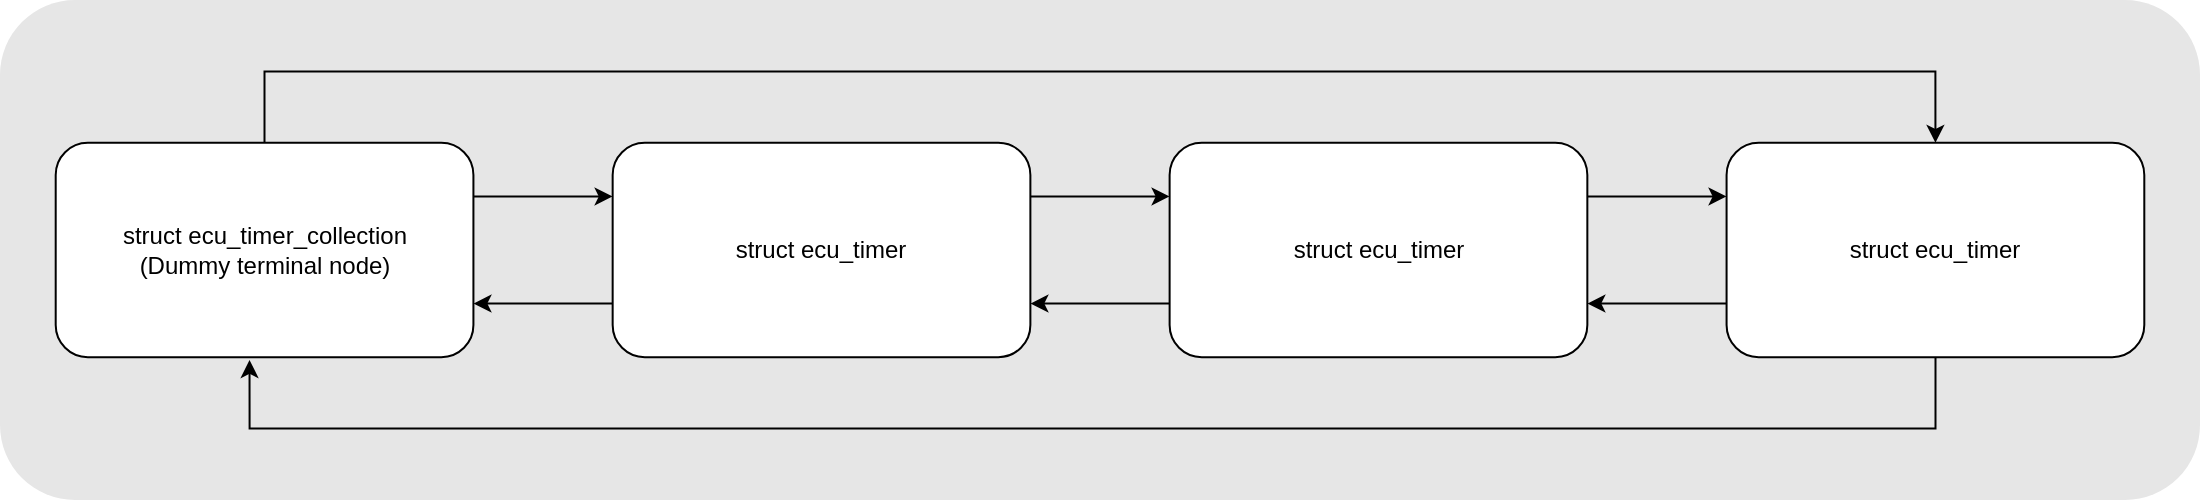 <mxfile version="21.1.2" type="device" pages="2">
  <diagram name="Timer-structure" id="b_uDBBJ2MgNxLQHOcmpQ">
    <mxGraphModel dx="2268" dy="828" grid="1" gridSize="10" guides="1" tooltips="1" connect="1" arrows="1" fold="1" page="1" pageScale="1" pageWidth="850" pageHeight="1100" math="0" shadow="0">
      <root>
        <mxCell id="0" />
        <mxCell id="1" parent="0" />
        <mxCell id="lt3md72Ah2DvntdAdP_9-1" value="" style="group" vertex="1" connectable="0" parent="1">
          <mxGeometry x="-50" y="380" width="1100" height="250" as="geometry" />
        </mxCell>
        <mxCell id="0m-n_d27Zn1V3y7lR1SX-1" value="" style="rounded=1;whiteSpace=wrap;html=1;dashed=1;fillStyle=solid;fillColor=#E6E6E6;strokeColor=none;" parent="lt3md72Ah2DvntdAdP_9-1" vertex="1">
          <mxGeometry width="1100.0" height="250.0" as="geometry" />
        </mxCell>
        <mxCell id="E3zxyAR4qr2r-lfOXRCv-9" value="struct ecu_timer_collection&lt;br&gt;(Dummy terminal node)" style="rounded=1;whiteSpace=wrap;html=1;" parent="lt3md72Ah2DvntdAdP_9-1" vertex="1">
          <mxGeometry x="27.848" y="71.429" width="208.861" height="107.143" as="geometry" />
        </mxCell>
        <mxCell id="E3zxyAR4qr2r-lfOXRCv-14" style="edgeStyle=orthogonalEdgeStyle;rounded=0;orthogonalLoop=1;jettySize=auto;html=1;exitX=0;exitY=0.75;exitDx=0;exitDy=0;entryX=1;entryY=0.75;entryDx=0;entryDy=0;" parent="lt3md72Ah2DvntdAdP_9-1" source="E3zxyAR4qr2r-lfOXRCv-10" target="E3zxyAR4qr2r-lfOXRCv-9" edge="1">
          <mxGeometry relative="1" as="geometry" />
        </mxCell>
        <mxCell id="E3zxyAR4qr2r-lfOXRCv-10" value="struct ecu_timer" style="rounded=1;whiteSpace=wrap;html=1;" parent="lt3md72Ah2DvntdAdP_9-1" vertex="1">
          <mxGeometry x="306.329" y="71.429" width="208.861" height="107.143" as="geometry" />
        </mxCell>
        <mxCell id="E3zxyAR4qr2r-lfOXRCv-13" style="edgeStyle=orthogonalEdgeStyle;rounded=0;orthogonalLoop=1;jettySize=auto;html=1;exitX=1;exitY=0.25;exitDx=0;exitDy=0;entryX=0;entryY=0.25;entryDx=0;entryDy=0;" parent="lt3md72Ah2DvntdAdP_9-1" source="E3zxyAR4qr2r-lfOXRCv-9" target="E3zxyAR4qr2r-lfOXRCv-10" edge="1">
          <mxGeometry relative="1" as="geometry" />
        </mxCell>
        <mxCell id="E3zxyAR4qr2r-lfOXRCv-16" style="edgeStyle=orthogonalEdgeStyle;rounded=0;orthogonalLoop=1;jettySize=auto;html=1;exitX=0;exitY=0.75;exitDx=0;exitDy=0;entryX=1;entryY=0.75;entryDx=0;entryDy=0;" parent="lt3md72Ah2DvntdAdP_9-1" source="E3zxyAR4qr2r-lfOXRCv-11" target="E3zxyAR4qr2r-lfOXRCv-10" edge="1">
          <mxGeometry relative="1" as="geometry" />
        </mxCell>
        <mxCell id="E3zxyAR4qr2r-lfOXRCv-11" value="struct ecu_timer" style="rounded=1;whiteSpace=wrap;html=1;" parent="lt3md72Ah2DvntdAdP_9-1" vertex="1">
          <mxGeometry x="584.81" y="71.429" width="208.861" height="107.143" as="geometry" />
        </mxCell>
        <mxCell id="E3zxyAR4qr2r-lfOXRCv-15" style="edgeStyle=orthogonalEdgeStyle;rounded=0;orthogonalLoop=1;jettySize=auto;html=1;exitX=1;exitY=0.25;exitDx=0;exitDy=0;entryX=0;entryY=0.25;entryDx=0;entryDy=0;" parent="lt3md72Ah2DvntdAdP_9-1" source="E3zxyAR4qr2r-lfOXRCv-10" target="E3zxyAR4qr2r-lfOXRCv-11" edge="1">
          <mxGeometry relative="1" as="geometry" />
        </mxCell>
        <mxCell id="E3zxyAR4qr2r-lfOXRCv-18" style="edgeStyle=orthogonalEdgeStyle;rounded=0;orthogonalLoop=1;jettySize=auto;html=1;exitX=0;exitY=0.75;exitDx=0;exitDy=0;entryX=1;entryY=0.75;entryDx=0;entryDy=0;" parent="lt3md72Ah2DvntdAdP_9-1" source="E3zxyAR4qr2r-lfOXRCv-12" target="E3zxyAR4qr2r-lfOXRCv-11" edge="1">
          <mxGeometry relative="1" as="geometry" />
        </mxCell>
        <mxCell id="E3zxyAR4qr2r-lfOXRCv-19" style="edgeStyle=orthogonalEdgeStyle;rounded=0;orthogonalLoop=1;jettySize=auto;html=1;entryX=0.464;entryY=1.013;entryDx=0;entryDy=0;entryPerimeter=0;" parent="lt3md72Ah2DvntdAdP_9-1" source="E3zxyAR4qr2r-lfOXRCv-12" target="E3zxyAR4qr2r-lfOXRCv-9" edge="1">
          <mxGeometry relative="1" as="geometry">
            <Array as="points">
              <mxPoint x="967.722" y="214.286" />
              <mxPoint x="125.316" y="214.286" />
            </Array>
          </mxGeometry>
        </mxCell>
        <mxCell id="E3zxyAR4qr2r-lfOXRCv-12" value="struct ecu_timer" style="rounded=1;whiteSpace=wrap;html=1;" parent="lt3md72Ah2DvntdAdP_9-1" vertex="1">
          <mxGeometry x="863.291" y="71.429" width="208.861" height="107.143" as="geometry" />
        </mxCell>
        <mxCell id="E3zxyAR4qr2r-lfOXRCv-20" style="edgeStyle=orthogonalEdgeStyle;rounded=0;orthogonalLoop=1;jettySize=auto;html=1;entryX=0.5;entryY=0;entryDx=0;entryDy=0;" parent="lt3md72Ah2DvntdAdP_9-1" source="E3zxyAR4qr2r-lfOXRCv-9" target="E3zxyAR4qr2r-lfOXRCv-12" edge="1">
          <mxGeometry relative="1" as="geometry">
            <Array as="points">
              <mxPoint x="132.278" y="35.714" />
              <mxPoint x="967.722" y="35.714" />
            </Array>
          </mxGeometry>
        </mxCell>
        <mxCell id="E3zxyAR4qr2r-lfOXRCv-17" style="edgeStyle=orthogonalEdgeStyle;rounded=0;orthogonalLoop=1;jettySize=auto;html=1;exitX=1;exitY=0.25;exitDx=0;exitDy=0;entryX=0;entryY=0.25;entryDx=0;entryDy=0;" parent="lt3md72Ah2DvntdAdP_9-1" source="E3zxyAR4qr2r-lfOXRCv-11" target="E3zxyAR4qr2r-lfOXRCv-12" edge="1">
          <mxGeometry relative="1" as="geometry" />
        </mxCell>
      </root>
    </mxGraphModel>
  </diagram>
  <diagram id="MRhKOPgnAMyhnWef8QOH" name="User-defined-timer">
    <mxGraphModel dx="746" dy="436" grid="1" gridSize="10" guides="1" tooltips="1" connect="1" arrows="1" fold="1" page="1" pageScale="1" pageWidth="850" pageHeight="1100" math="0" shadow="0">
      <root>
        <mxCell id="0" />
        <mxCell id="1" parent="0" />
        <mxCell id="5bX2r2RtYOvgmtIAgZh--1" value="" style="group" vertex="1" connectable="0" parent="1">
          <mxGeometry x="90" y="300" width="540" height="180" as="geometry" />
        </mxCell>
        <mxCell id="1NHUgZrfUA_fVuOd6SKd-7" value="" style="rounded=1;whiteSpace=wrap;html=1;fillStyle=solid;fillColor=#E6E6E6;strokeColor=none;" parent="5bX2r2RtYOvgmtIAgZh--1" vertex="1">
          <mxGeometry y="13.846" width="540" height="152.308" as="geometry" />
        </mxCell>
        <mxCell id="1NHUgZrfUA_fVuOd6SKd-2" value="struct ecu_timer_collection&lt;br style=&quot;border-color: var(--border-color);&quot;&gt;&lt;span style=&quot;&quot;&gt;{&lt;/span&gt;&lt;br style=&quot;border-color: var(--border-color);&quot;&gt;&lt;span style=&quot;&quot;&gt;&lt;span style=&quot;white-space: pre;&quot;&gt; &lt;/span&gt;....&lt;/span&gt;&lt;br style=&quot;border-color: var(--border-color);&quot;&gt;&lt;span style=&quot;border-color: var(--border-color);&quot;&gt; &lt;/span&gt;&lt;span style=&quot;&quot;&gt;&lt;span style=&quot;white-space: pre;&quot;&gt; &lt;span style=&quot;white-space: pre;&quot;&gt; &lt;/span&gt;&lt;/span&gt;....&lt;/span&gt;&lt;br style=&quot;border-color: var(--border-color);&quot;&gt;&lt;span style=&quot;border-color: var(--border-color);&quot;&gt; &lt;/span&gt;&lt;span style=&quot;&quot;&gt;&lt;span style=&quot;white-space: pre;&quot;&gt; &lt;span style=&quot;white-space: pre;&quot;&gt; &lt;/span&gt;&lt;/span&gt;struct i_ecu_timer *driver;&lt;/span&gt;&lt;br style=&quot;border-color: var(--border-color);&quot;&gt;&lt;span style=&quot;&quot;&gt;};&lt;/span&gt;" style="text;html=1;strokeColor=none;fillColor=none;align=left;verticalAlign=middle;whiteSpace=wrap;rounded=0;" parent="5bX2r2RtYOvgmtIAgZh--1" vertex="1">
          <mxGeometry x="14.595" width="248.108" height="180" as="geometry" />
        </mxCell>
        <mxCell id="1NHUgZrfUA_fVuOd6SKd-5" value="Hardware timer defined by user." style="rounded=1;whiteSpace=wrap;html=1;" parent="5bX2r2RtYOvgmtIAgZh--1" vertex="1">
          <mxGeometry x="350.27" y="27.692" width="175.135" height="83.077" as="geometry" />
        </mxCell>
        <mxCell id="5bX2r2RtYOvgmtIAgZh--7" style="edgeStyle=orthogonalEdgeStyle;rounded=0;orthogonalLoop=1;jettySize=auto;html=1;entryX=0;entryY=0.5;entryDx=0;entryDy=0;" edge="1" parent="5bX2r2RtYOvgmtIAgZh--1" target="1NHUgZrfUA_fVuOd6SKd-5">
          <mxGeometry relative="1" as="geometry">
            <mxPoint x="183" y="113" as="sourcePoint" />
          </mxGeometry>
        </mxCell>
      </root>
    </mxGraphModel>
  </diagram>
</mxfile>
